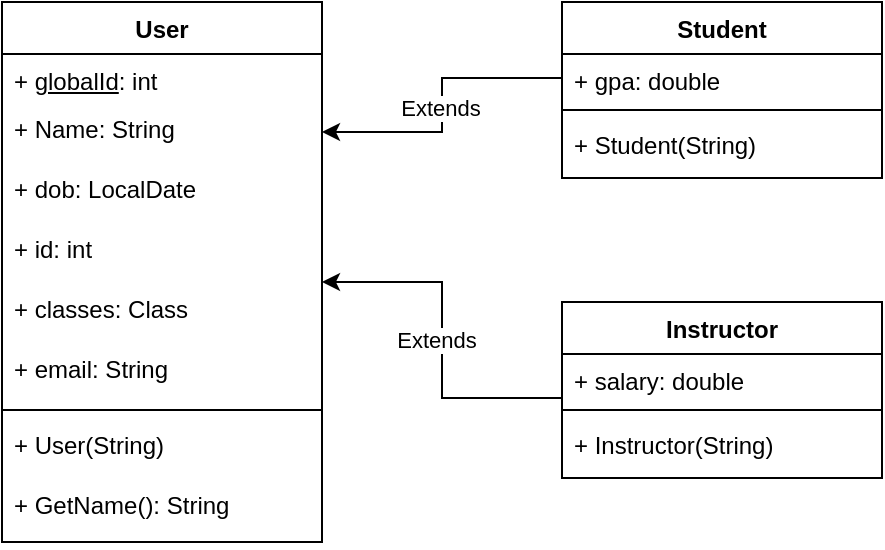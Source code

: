 <mxfile version="24.2.1" type="github">
  <diagram id="C5RBs43oDa-KdzZeNtuy" name="Page-1">
    <mxGraphModel dx="792" dy="770" grid="1" gridSize="10" guides="1" tooltips="1" connect="1" arrows="1" fold="1" page="1" pageScale="1" pageWidth="827" pageHeight="1169" math="0" shadow="0">
      <root>
        <mxCell id="WIyWlLk6GJQsqaUBKTNV-0" />
        <mxCell id="WIyWlLk6GJQsqaUBKTNV-1" parent="WIyWlLk6GJQsqaUBKTNV-0" />
        <mxCell id="4O0xabE6gfI-VzZb71W_-4" value="User" style="swimlane;fontStyle=1;align=center;verticalAlign=top;childLayout=stackLayout;horizontal=1;startSize=26;horizontalStack=0;resizeParent=1;resizeParentMax=0;resizeLast=0;collapsible=1;marginBottom=0;whiteSpace=wrap;html=1;" vertex="1" parent="WIyWlLk6GJQsqaUBKTNV-1">
          <mxGeometry x="160" y="90" width="160" height="270" as="geometry">
            <mxRectangle x="160" y="90" width="100" height="30" as="alternateBounds" />
          </mxGeometry>
        </mxCell>
        <mxCell id="4O0xabE6gfI-VzZb71W_-5" value="+ &lt;u&gt;globalId&lt;/u&gt;: int" style="text;strokeColor=none;fillColor=none;align=left;verticalAlign=top;spacingLeft=4;spacingRight=4;overflow=hidden;rotatable=0;points=[[0,0.5],[1,0.5]];portConstraint=eastwest;whiteSpace=wrap;html=1;" vertex="1" parent="4O0xabE6gfI-VzZb71W_-4">
          <mxGeometry y="26" width="160" height="24" as="geometry" />
        </mxCell>
        <mxCell id="4O0xabE6gfI-VzZb71W_-12" value="+ Name: String" style="text;strokeColor=none;fillColor=none;align=left;verticalAlign=top;spacingLeft=4;spacingRight=4;overflow=hidden;rotatable=0;points=[[0,0.5],[1,0.5]];portConstraint=eastwest;whiteSpace=wrap;html=1;" vertex="1" parent="4O0xabE6gfI-VzZb71W_-4">
          <mxGeometry y="50" width="160" height="30" as="geometry" />
        </mxCell>
        <mxCell id="4O0xabE6gfI-VzZb71W_-13" value="+ dob: LocalDate" style="text;strokeColor=none;fillColor=none;align=left;verticalAlign=top;spacingLeft=4;spacingRight=4;overflow=hidden;rotatable=0;points=[[0,0.5],[1,0.5]];portConstraint=eastwest;whiteSpace=wrap;html=1;" vertex="1" parent="4O0xabE6gfI-VzZb71W_-4">
          <mxGeometry y="80" width="160" height="30" as="geometry" />
        </mxCell>
        <mxCell id="4O0xabE6gfI-VzZb71W_-14" value="+ id: int" style="text;strokeColor=none;fillColor=none;align=left;verticalAlign=top;spacingLeft=4;spacingRight=4;overflow=hidden;rotatable=0;points=[[0,0.5],[1,0.5]];portConstraint=eastwest;whiteSpace=wrap;html=1;" vertex="1" parent="4O0xabE6gfI-VzZb71W_-4">
          <mxGeometry y="110" width="160" height="30" as="geometry" />
        </mxCell>
        <mxCell id="4O0xabE6gfI-VzZb71W_-16" value="+ classes: Class" style="text;strokeColor=none;fillColor=none;align=left;verticalAlign=top;spacingLeft=4;spacingRight=4;overflow=hidden;rotatable=0;points=[[0,0.5],[1,0.5]];portConstraint=eastwest;whiteSpace=wrap;html=1;" vertex="1" parent="4O0xabE6gfI-VzZb71W_-4">
          <mxGeometry y="140" width="160" height="30" as="geometry" />
        </mxCell>
        <mxCell id="4O0xabE6gfI-VzZb71W_-17" value="+ email: String" style="text;strokeColor=none;fillColor=none;align=left;verticalAlign=top;spacingLeft=4;spacingRight=4;overflow=hidden;rotatable=0;points=[[0,0.5],[1,0.5]];portConstraint=eastwest;whiteSpace=wrap;html=1;" vertex="1" parent="4O0xabE6gfI-VzZb71W_-4">
          <mxGeometry y="170" width="160" height="30" as="geometry" />
        </mxCell>
        <mxCell id="4O0xabE6gfI-VzZb71W_-6" value="" style="line;strokeWidth=1;fillColor=none;align=left;verticalAlign=middle;spacingTop=-1;spacingLeft=3;spacingRight=3;rotatable=0;labelPosition=right;points=[];portConstraint=eastwest;strokeColor=inherit;" vertex="1" parent="4O0xabE6gfI-VzZb71W_-4">
          <mxGeometry y="200" width="160" height="8" as="geometry" />
        </mxCell>
        <mxCell id="4O0xabE6gfI-VzZb71W_-19" value="+ User(String)" style="text;strokeColor=none;fillColor=none;align=left;verticalAlign=top;spacingLeft=4;spacingRight=4;overflow=hidden;rotatable=0;points=[[0,0.5],[1,0.5]];portConstraint=eastwest;whiteSpace=wrap;html=1;" vertex="1" parent="4O0xabE6gfI-VzZb71W_-4">
          <mxGeometry y="208" width="160" height="30" as="geometry" />
        </mxCell>
        <mxCell id="4O0xabE6gfI-VzZb71W_-7" value="+ GetName(): String" style="text;strokeColor=none;fillColor=none;align=left;verticalAlign=top;spacingLeft=4;spacingRight=4;overflow=hidden;rotatable=0;points=[[0,0.5],[1,0.5]];portConstraint=eastwest;whiteSpace=wrap;html=1;" vertex="1" parent="4O0xabE6gfI-VzZb71W_-4">
          <mxGeometry y="238" width="160" height="32" as="geometry" />
        </mxCell>
        <mxCell id="4O0xabE6gfI-VzZb71W_-20" value="Student" style="swimlane;fontStyle=1;align=center;verticalAlign=top;childLayout=stackLayout;horizontal=1;startSize=26;horizontalStack=0;resizeParent=1;resizeParentMax=0;resizeLast=0;collapsible=1;marginBottom=0;whiteSpace=wrap;html=1;" vertex="1" parent="WIyWlLk6GJQsqaUBKTNV-1">
          <mxGeometry x="440" y="90" width="160" height="88" as="geometry">
            <mxRectangle x="160" y="90" width="100" height="30" as="alternateBounds" />
          </mxGeometry>
        </mxCell>
        <mxCell id="4O0xabE6gfI-VzZb71W_-21" value="+ gpa: double" style="text;strokeColor=none;fillColor=none;align=left;verticalAlign=top;spacingLeft=4;spacingRight=4;overflow=hidden;rotatable=0;points=[[0,0.5],[1,0.5]];portConstraint=eastwest;whiteSpace=wrap;html=1;" vertex="1" parent="4O0xabE6gfI-VzZb71W_-20">
          <mxGeometry y="26" width="160" height="24" as="geometry" />
        </mxCell>
        <mxCell id="4O0xabE6gfI-VzZb71W_-27" value="" style="line;strokeWidth=1;fillColor=none;align=left;verticalAlign=middle;spacingTop=-1;spacingLeft=3;spacingRight=3;rotatable=0;labelPosition=right;points=[];portConstraint=eastwest;strokeColor=inherit;" vertex="1" parent="4O0xabE6gfI-VzZb71W_-20">
          <mxGeometry y="50" width="160" height="8" as="geometry" />
        </mxCell>
        <mxCell id="4O0xabE6gfI-VzZb71W_-28" value="+ Student(String)" style="text;strokeColor=none;fillColor=none;align=left;verticalAlign=top;spacingLeft=4;spacingRight=4;overflow=hidden;rotatable=0;points=[[0,0.5],[1,0.5]];portConstraint=eastwest;whiteSpace=wrap;html=1;" vertex="1" parent="4O0xabE6gfI-VzZb71W_-20">
          <mxGeometry y="58" width="160" height="30" as="geometry" />
        </mxCell>
        <mxCell id="4O0xabE6gfI-VzZb71W_-30" value="Instructor" style="swimlane;fontStyle=1;align=center;verticalAlign=top;childLayout=stackLayout;horizontal=1;startSize=26;horizontalStack=0;resizeParent=1;resizeParentMax=0;resizeLast=0;collapsible=1;marginBottom=0;whiteSpace=wrap;html=1;" vertex="1" parent="WIyWlLk6GJQsqaUBKTNV-1">
          <mxGeometry x="440" y="240" width="160" height="88" as="geometry">
            <mxRectangle x="160" y="90" width="100" height="30" as="alternateBounds" />
          </mxGeometry>
        </mxCell>
        <mxCell id="4O0xabE6gfI-VzZb71W_-31" value="+ salary: double" style="text;strokeColor=none;fillColor=none;align=left;verticalAlign=top;spacingLeft=4;spacingRight=4;overflow=hidden;rotatable=0;points=[[0,0.5],[1,0.5]];portConstraint=eastwest;whiteSpace=wrap;html=1;" vertex="1" parent="4O0xabE6gfI-VzZb71W_-30">
          <mxGeometry y="26" width="160" height="24" as="geometry" />
        </mxCell>
        <mxCell id="4O0xabE6gfI-VzZb71W_-32" value="" style="line;strokeWidth=1;fillColor=none;align=left;verticalAlign=middle;spacingTop=-1;spacingLeft=3;spacingRight=3;rotatable=0;labelPosition=right;points=[];portConstraint=eastwest;strokeColor=inherit;" vertex="1" parent="4O0xabE6gfI-VzZb71W_-30">
          <mxGeometry y="50" width="160" height="8" as="geometry" />
        </mxCell>
        <mxCell id="4O0xabE6gfI-VzZb71W_-33" value="+ Instructor(String)" style="text;strokeColor=none;fillColor=none;align=left;verticalAlign=top;spacingLeft=4;spacingRight=4;overflow=hidden;rotatable=0;points=[[0,0.5],[1,0.5]];portConstraint=eastwest;whiteSpace=wrap;html=1;" vertex="1" parent="4O0xabE6gfI-VzZb71W_-30">
          <mxGeometry y="58" width="160" height="30" as="geometry" />
        </mxCell>
        <mxCell id="4O0xabE6gfI-VzZb71W_-34" value="" style="edgeStyle=orthogonalEdgeStyle;rounded=0;orthogonalLoop=1;jettySize=auto;html=1;" edge="1" parent="WIyWlLk6GJQsqaUBKTNV-1" source="4O0xabE6gfI-VzZb71W_-21" target="4O0xabE6gfI-VzZb71W_-12">
          <mxGeometry relative="1" as="geometry" />
        </mxCell>
        <mxCell id="4O0xabE6gfI-VzZb71W_-35" value="Extends" style="edgeLabel;html=1;align=center;verticalAlign=middle;resizable=0;points=[];" vertex="1" connectable="0" parent="4O0xabE6gfI-VzZb71W_-34">
          <mxGeometry x="0.013" y="-1" relative="1" as="geometry">
            <mxPoint as="offset" />
          </mxGeometry>
        </mxCell>
        <mxCell id="4O0xabE6gfI-VzZb71W_-36" style="edgeStyle=orthogonalEdgeStyle;rounded=0;orthogonalLoop=1;jettySize=auto;html=1;" edge="1" parent="WIyWlLk6GJQsqaUBKTNV-1" source="4O0xabE6gfI-VzZb71W_-30" target="4O0xabE6gfI-VzZb71W_-4">
          <mxGeometry relative="1" as="geometry">
            <mxPoint x="330" y="150" as="targetPoint" />
            <Array as="points">
              <mxPoint x="380" y="288" />
              <mxPoint x="380" y="230" />
            </Array>
          </mxGeometry>
        </mxCell>
        <mxCell id="4O0xabE6gfI-VzZb71W_-37" value="Extends" style="edgeLabel;html=1;align=center;verticalAlign=middle;resizable=0;points=[];" vertex="1" connectable="0" parent="4O0xabE6gfI-VzZb71W_-36">
          <mxGeometry x="0.002" y="3" relative="1" as="geometry">
            <mxPoint as="offset" />
          </mxGeometry>
        </mxCell>
      </root>
    </mxGraphModel>
  </diagram>
</mxfile>
